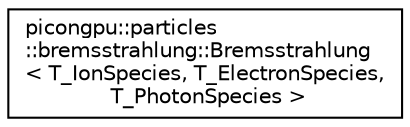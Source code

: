 digraph "Graphical Class Hierarchy"
{
 // LATEX_PDF_SIZE
  edge [fontname="Helvetica",fontsize="10",labelfontname="Helvetica",labelfontsize="10"];
  node [fontname="Helvetica",fontsize="10",shape=record];
  rankdir="LR";
  Node0 [label="picongpu::particles\l::bremsstrahlung::Bremsstrahlung\l\< T_IonSpecies, T_ElectronSpecies,\l T_PhotonSpecies \>",height=0.2,width=0.4,color="black", fillcolor="white", style="filled",URL="$structpicongpu_1_1particles_1_1bremsstrahlung_1_1_bremsstrahlung.html",tooltip="Handling of the Bremsstrahlung effect."];
}
